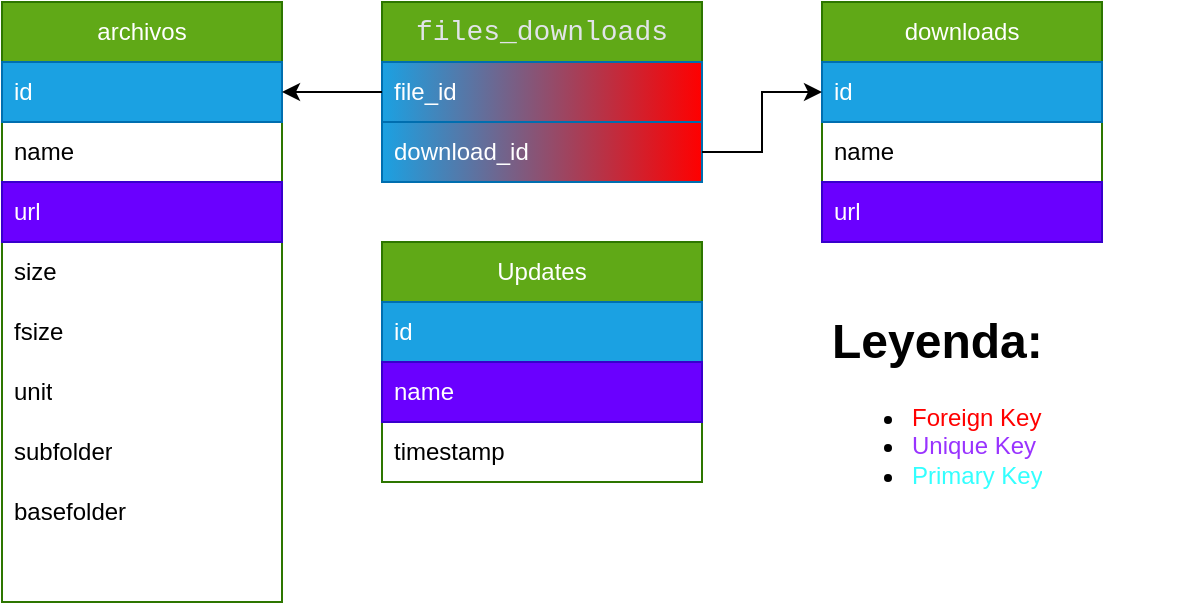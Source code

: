 <mxfile version="21.5.0" type="device">
  <diagram name="Página-1" id="pO13BCZi2G_7aciLu4R7">
    <mxGraphModel dx="924" dy="827" grid="1" gridSize="10" guides="1" tooltips="1" connect="1" arrows="1" fold="1" page="1" pageScale="1" pageWidth="827" pageHeight="1169" math="0" shadow="0">
      <root>
        <mxCell id="0" />
        <mxCell id="1" parent="0" />
        <mxCell id="ldobWOtLheQs0ngixD1j-1" value="archivos" style="swimlane;fontStyle=0;childLayout=stackLayout;horizontal=1;startSize=30;horizontalStack=0;resizeParent=1;resizeParentMax=0;resizeLast=0;collapsible=1;marginBottom=0;whiteSpace=wrap;html=1;fillColor=#60a917;fontColor=#ffffff;strokeColor=#2D7600;" parent="1" vertex="1">
          <mxGeometry x="100" y="220" width="140" height="300" as="geometry" />
        </mxCell>
        <mxCell id="ldobWOtLheQs0ngixD1j-2" value="id&lt;span style=&quot;white-space: pre;&quot;&gt;&#x9;&lt;/span&gt;" style="text;strokeColor=#006EAF;fillColor=#1ba1e2;align=left;verticalAlign=middle;spacingLeft=4;spacingRight=4;overflow=hidden;points=[[0,0.5],[1,0.5]];portConstraint=eastwest;rotatable=0;whiteSpace=wrap;html=1;fontColor=#ffffff;" parent="ldobWOtLheQs0ngixD1j-1" vertex="1">
          <mxGeometry y="30" width="140" height="30" as="geometry" />
        </mxCell>
        <mxCell id="ldobWOtLheQs0ngixD1j-3" value="name" style="text;strokeColor=none;fillColor=none;align=left;verticalAlign=middle;spacingLeft=4;spacingRight=4;overflow=hidden;points=[[0,0.5],[1,0.5]];portConstraint=eastwest;rotatable=0;whiteSpace=wrap;html=1;" parent="ldobWOtLheQs0ngixD1j-1" vertex="1">
          <mxGeometry y="60" width="140" height="30" as="geometry" />
        </mxCell>
        <mxCell id="ldobWOtLheQs0ngixD1j-4" value="url" style="text;strokeColor=#3700CC;fillColor=#6a00ff;align=left;verticalAlign=middle;spacingLeft=4;spacingRight=4;overflow=hidden;points=[[0,0.5],[1,0.5]];portConstraint=eastwest;rotatable=0;whiteSpace=wrap;html=1;fontColor=#ffffff;" parent="ldobWOtLheQs0ngixD1j-1" vertex="1">
          <mxGeometry y="90" width="140" height="30" as="geometry" />
        </mxCell>
        <mxCell id="ldobWOtLheQs0ngixD1j-5" value="size" style="text;strokeColor=none;fillColor=none;align=left;verticalAlign=middle;spacingLeft=4;spacingRight=4;overflow=hidden;points=[[0,0.5],[1,0.5]];portConstraint=eastwest;rotatable=0;whiteSpace=wrap;html=1;" parent="ldobWOtLheQs0ngixD1j-1" vertex="1">
          <mxGeometry y="120" width="140" height="30" as="geometry" />
        </mxCell>
        <mxCell id="ldobWOtLheQs0ngixD1j-6" value="fsize" style="text;strokeColor=none;fillColor=none;align=left;verticalAlign=middle;spacingLeft=4;spacingRight=4;overflow=hidden;points=[[0,0.5],[1,0.5]];portConstraint=eastwest;rotatable=0;whiteSpace=wrap;html=1;" parent="ldobWOtLheQs0ngixD1j-1" vertex="1">
          <mxGeometry y="150" width="140" height="30" as="geometry" />
        </mxCell>
        <mxCell id="ldobWOtLheQs0ngixD1j-7" value="unit" style="text;strokeColor=none;fillColor=none;align=left;verticalAlign=middle;spacingLeft=4;spacingRight=4;overflow=hidden;points=[[0,0.5],[1,0.5]];portConstraint=eastwest;rotatable=0;whiteSpace=wrap;html=1;" parent="ldobWOtLheQs0ngixD1j-1" vertex="1">
          <mxGeometry y="180" width="140" height="30" as="geometry" />
        </mxCell>
        <mxCell id="ldobWOtLheQs0ngixD1j-8" value="subfolder" style="text;strokeColor=none;fillColor=none;align=left;verticalAlign=middle;spacingLeft=4;spacingRight=4;overflow=hidden;points=[[0,0.5],[1,0.5]];portConstraint=eastwest;rotatable=0;whiteSpace=wrap;html=1;" parent="ldobWOtLheQs0ngixD1j-1" vertex="1">
          <mxGeometry y="210" width="140" height="30" as="geometry" />
        </mxCell>
        <mxCell id="OBGCxVyLC0ZjFwFBMZbL-12" value="basefolder" style="text;strokeColor=none;fillColor=none;align=left;verticalAlign=middle;spacingLeft=4;spacingRight=4;overflow=hidden;points=[[0,0.5],[1,0.5]];portConstraint=eastwest;rotatable=0;whiteSpace=wrap;html=1;" vertex="1" parent="ldobWOtLheQs0ngixD1j-1">
          <mxGeometry y="240" width="140" height="30" as="geometry" />
        </mxCell>
        <mxCell id="ldobWOtLheQs0ngixD1j-9" value="download_id" style="text;strokeColor=none;fillColor=none;align=left;verticalAlign=middle;spacingLeft=4;spacingRight=4;overflow=hidden;points=[[0,0.5],[1,0.5]];portConstraint=eastwest;rotatable=0;whiteSpace=wrap;html=1;fontColor=#ffffff;" parent="ldobWOtLheQs0ngixD1j-1" vertex="1">
          <mxGeometry y="270" width="140" height="30" as="geometry" />
        </mxCell>
        <mxCell id="ldobWOtLheQs0ngixD1j-23" value="downloads" style="swimlane;fontStyle=0;childLayout=stackLayout;horizontal=1;startSize=30;horizontalStack=0;resizeParent=1;resizeParentMax=0;resizeLast=0;collapsible=1;marginBottom=0;whiteSpace=wrap;html=1;fillColor=#60a917;fontColor=#ffffff;strokeColor=#2D7600;" parent="1" vertex="1">
          <mxGeometry x="510" y="220" width="140" height="120" as="geometry" />
        </mxCell>
        <mxCell id="ldobWOtLheQs0ngixD1j-24" value="id&lt;span style=&quot;white-space: pre;&quot;&gt;&#x9;&lt;/span&gt;" style="text;strokeColor=#006EAF;fillColor=#1ba1e2;align=left;verticalAlign=middle;spacingLeft=4;spacingRight=4;overflow=hidden;points=[[0,0.5],[1,0.5]];portConstraint=eastwest;rotatable=0;whiteSpace=wrap;html=1;fontColor=#ffffff;" parent="ldobWOtLheQs0ngixD1j-23" vertex="1">
          <mxGeometry y="30" width="140" height="30" as="geometry" />
        </mxCell>
        <mxCell id="ldobWOtLheQs0ngixD1j-33" value="name" style="text;strokeColor=none;fillColor=none;align=left;verticalAlign=middle;spacingLeft=4;spacingRight=4;overflow=hidden;points=[[0,0.5],[1,0.5]];portConstraint=eastwest;rotatable=0;whiteSpace=wrap;html=1;" parent="ldobWOtLheQs0ngixD1j-23" vertex="1">
          <mxGeometry y="60" width="140" height="30" as="geometry" />
        </mxCell>
        <mxCell id="ldobWOtLheQs0ngixD1j-34" value="url" style="text;strokeColor=#3700CC;fillColor=#6a00ff;align=left;verticalAlign=middle;spacingLeft=4;spacingRight=4;overflow=hidden;points=[[0,0.5],[1,0.5]];portConstraint=eastwest;rotatable=0;whiteSpace=wrap;html=1;fontColor=#ffffff;" parent="ldobWOtLheQs0ngixD1j-23" vertex="1">
          <mxGeometry y="90" width="140" height="30" as="geometry" />
        </mxCell>
        <mxCell id="iWRW5s5y5xx-2SQ4U9LZ-1" value="&lt;h1&gt;Leyenda:&lt;/h1&gt;&lt;div&gt;&lt;ul&gt;&lt;li&gt;&lt;font color=&quot;#ff0000&quot;&gt;Foreign Key&lt;/font&gt;&lt;/li&gt;&lt;li&gt;&lt;font color=&quot;#9933ff&quot;&gt;Unique Key&lt;/font&gt;&lt;/li&gt;&lt;li&gt;&lt;font color=&quot;#33ffff&quot;&gt;Primary Key&lt;/font&gt;&lt;/li&gt;&lt;/ul&gt;&lt;/div&gt;" style="text;html=1;strokeColor=none;fillColor=none;spacing=5;spacingTop=-20;whiteSpace=wrap;overflow=hidden;rounded=0;" parent="1" vertex="1">
          <mxGeometry x="510" y="370" width="190" height="120" as="geometry" />
        </mxCell>
        <mxCell id="OBGCxVyLC0ZjFwFBMZbL-1" value="&lt;div style=&quot;color: rgb(225, 228, 232); font-family: Consolas, &amp;quot;Courier New&amp;quot;, monospace; font-size: 14px; line-height: 19px;&quot;&gt;files_downloads&lt;/div&gt;" style="swimlane;fontStyle=0;childLayout=stackLayout;horizontal=1;startSize=30;horizontalStack=0;resizeParent=1;resizeParentMax=0;resizeLast=0;collapsible=1;marginBottom=0;whiteSpace=wrap;html=1;fillColor=#60a917;fontColor=#ffffff;strokeColor=#2D7600;" vertex="1" parent="1">
          <mxGeometry x="290" y="220" width="160" height="90" as="geometry" />
        </mxCell>
        <mxCell id="OBGCxVyLC0ZjFwFBMZbL-2" value="file_id" style="text;strokeColor=#006EAF;fillColor=#1ba1e2;align=left;verticalAlign=middle;spacingLeft=4;spacingRight=4;overflow=hidden;points=[[0,0.5],[1,0.5]];portConstraint=eastwest;rotatable=0;whiteSpace=wrap;html=1;gradientDirection=east;fontColor=#ffffff;gradientColor=#FF0000;" vertex="1" parent="OBGCxVyLC0ZjFwFBMZbL-1">
          <mxGeometry y="30" width="160" height="30" as="geometry" />
        </mxCell>
        <mxCell id="OBGCxVyLC0ZjFwFBMZbL-5" value="download_id" style="text;strokeColor=#006EAF;fillColor=#1ba1e2;align=left;verticalAlign=middle;spacingLeft=4;spacingRight=4;overflow=hidden;points=[[0,0.5],[1,0.5]];portConstraint=eastwest;rotatable=0;whiteSpace=wrap;html=1;gradientDirection=east;fontColor=#ffffff;gradientColor=#FF0000;" vertex="1" parent="OBGCxVyLC0ZjFwFBMZbL-1">
          <mxGeometry y="60" width="160" height="30" as="geometry" />
        </mxCell>
        <mxCell id="OBGCxVyLC0ZjFwFBMZbL-6" style="edgeStyle=orthogonalEdgeStyle;rounded=0;orthogonalLoop=1;jettySize=auto;html=1;entryX=1;entryY=0.5;entryDx=0;entryDy=0;" edge="1" parent="1" source="OBGCxVyLC0ZjFwFBMZbL-2" target="ldobWOtLheQs0ngixD1j-2">
          <mxGeometry relative="1" as="geometry" />
        </mxCell>
        <mxCell id="OBGCxVyLC0ZjFwFBMZbL-7" style="edgeStyle=orthogonalEdgeStyle;rounded=0;orthogonalLoop=1;jettySize=auto;html=1;entryX=0;entryY=0.5;entryDx=0;entryDy=0;" edge="1" parent="1" source="OBGCxVyLC0ZjFwFBMZbL-5" target="ldobWOtLheQs0ngixD1j-24">
          <mxGeometry relative="1" as="geometry" />
        </mxCell>
        <mxCell id="OBGCxVyLC0ZjFwFBMZbL-8" value="Updates" style="swimlane;fontStyle=0;childLayout=stackLayout;horizontal=1;startSize=30;horizontalStack=0;resizeParent=1;resizeParentMax=0;resizeLast=0;collapsible=1;marginBottom=0;whiteSpace=wrap;html=1;fillColor=#60a917;fontColor=#ffffff;strokeColor=#2D7600;" vertex="1" parent="1">
          <mxGeometry x="290" y="340" width="160" height="120" as="geometry" />
        </mxCell>
        <mxCell id="OBGCxVyLC0ZjFwFBMZbL-9" value="id" style="text;strokeColor=#006EAF;fillColor=#1ba1e2;align=left;verticalAlign=middle;spacingLeft=4;spacingRight=4;overflow=hidden;points=[[0,0.5],[1,0.5]];portConstraint=eastwest;rotatable=0;whiteSpace=wrap;html=1;fontColor=#ffffff;" vertex="1" parent="OBGCxVyLC0ZjFwFBMZbL-8">
          <mxGeometry y="30" width="160" height="30" as="geometry" />
        </mxCell>
        <mxCell id="OBGCxVyLC0ZjFwFBMZbL-10" value="name" style="text;strokeColor=#3700CC;fillColor=#6a00ff;align=left;verticalAlign=middle;spacingLeft=4;spacingRight=4;overflow=hidden;points=[[0,0.5],[1,0.5]];portConstraint=eastwest;rotatable=0;whiteSpace=wrap;html=1;fontColor=#ffffff;" vertex="1" parent="OBGCxVyLC0ZjFwFBMZbL-8">
          <mxGeometry y="60" width="160" height="30" as="geometry" />
        </mxCell>
        <mxCell id="OBGCxVyLC0ZjFwFBMZbL-11" value="timestamp" style="text;strokeColor=none;fillColor=none;align=left;verticalAlign=middle;spacingLeft=4;spacingRight=4;overflow=hidden;points=[[0,0.5],[1,0.5]];portConstraint=eastwest;rotatable=0;whiteSpace=wrap;html=1;" vertex="1" parent="OBGCxVyLC0ZjFwFBMZbL-8">
          <mxGeometry y="90" width="160" height="30" as="geometry" />
        </mxCell>
      </root>
    </mxGraphModel>
  </diagram>
</mxfile>
